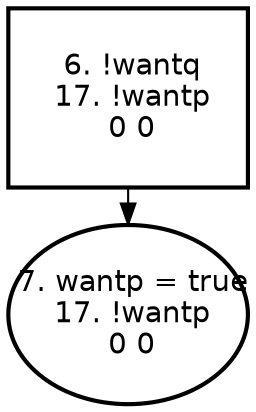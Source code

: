 digraph "" {
  graph [size="16,12",ranksep=.25];               
  node [shape=box,fontname=Helvetica,fontsize=14];
  node [width=1.6,height=1.2,fixedsize=true];     
 0 [label=" 6. !wantq\n 17. !wantp\n 0 0\n" style = bold ];
 1 [label=" 7. wantp = true\n 17. !wantp\n 0 0\n" shape = ellipse  style = bold ];
 0 -> 1;
}
